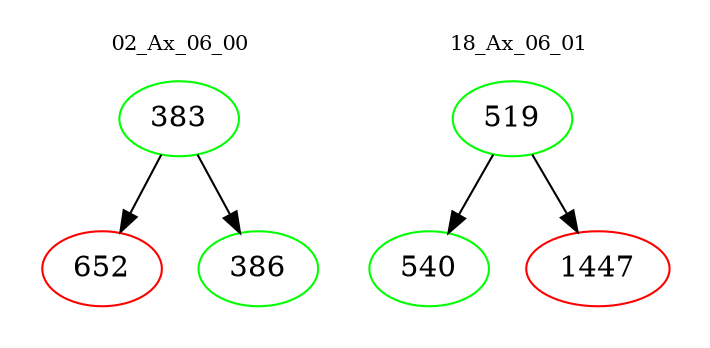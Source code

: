 digraph{
subgraph cluster_0 {
color = white
label = "02_Ax_06_00";
fontsize=10;
T0_383 [label="383", color="green"]
T0_383 -> T0_652 [color="black"]
T0_652 [label="652", color="red"]
T0_383 -> T0_386 [color="black"]
T0_386 [label="386", color="green"]
}
subgraph cluster_1 {
color = white
label = "18_Ax_06_01";
fontsize=10;
T1_519 [label="519", color="green"]
T1_519 -> T1_540 [color="black"]
T1_540 [label="540", color="green"]
T1_519 -> T1_1447 [color="black"]
T1_1447 [label="1447", color="red"]
}
}
